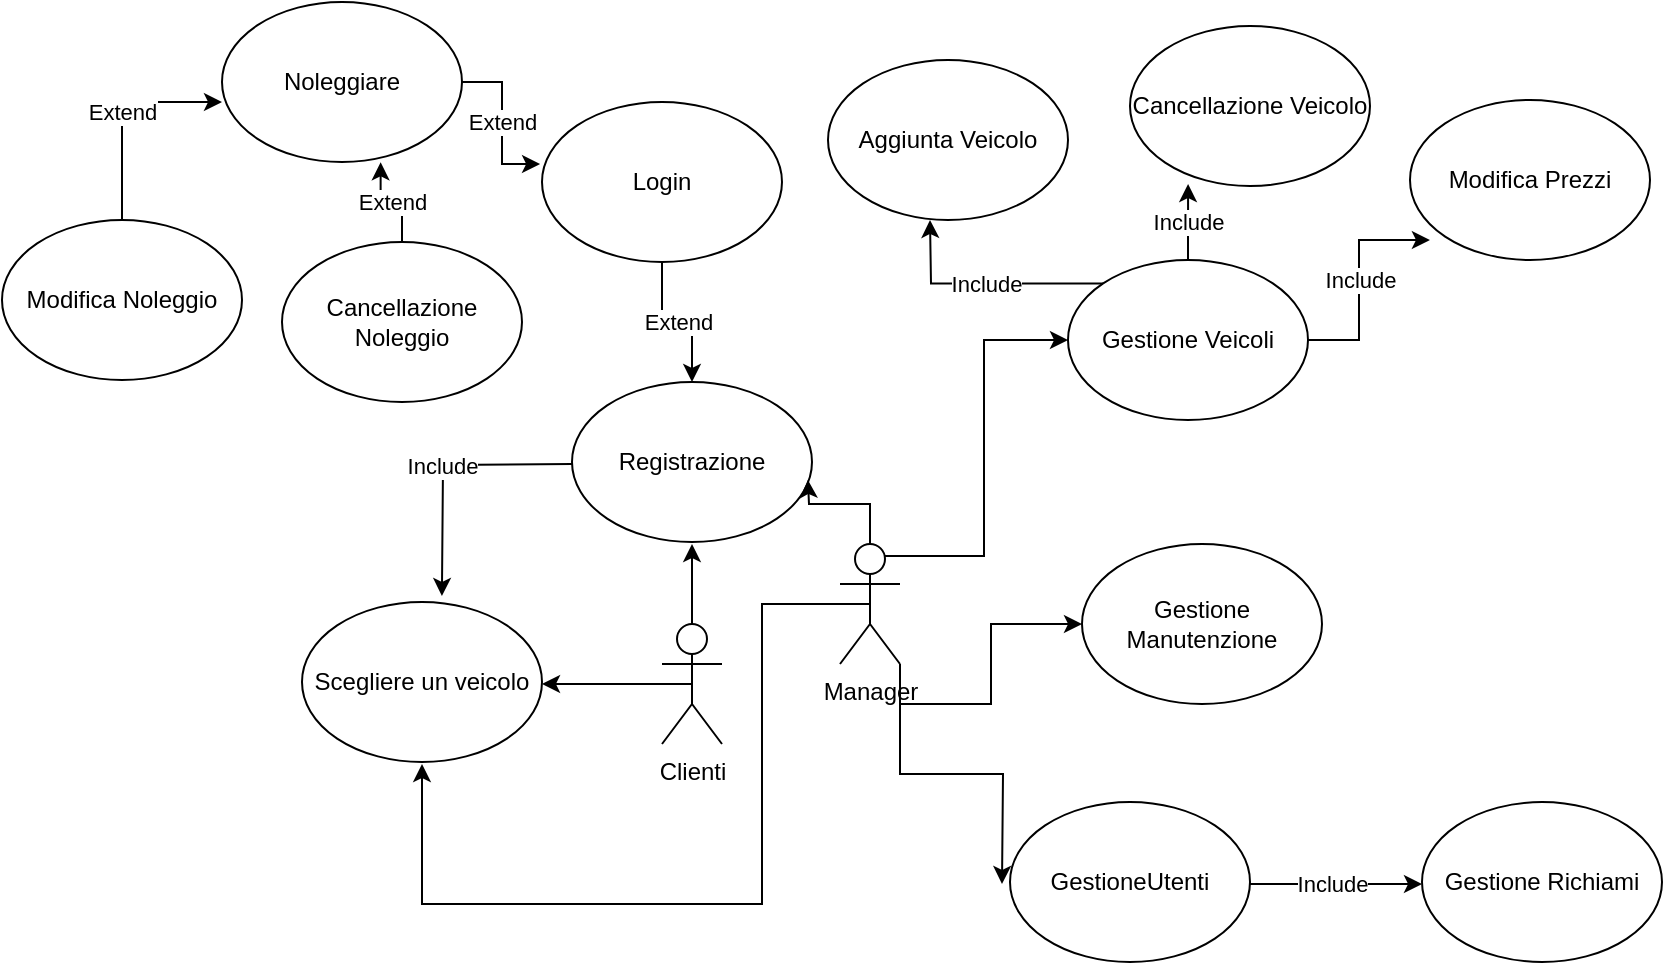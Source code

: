 <mxfile version="22.1.1" type="device">
  <diagram name="Pagina-1" id="oYmw4FmQ7esu5DcY-_e0">
    <mxGraphModel dx="2261" dy="782" grid="1" gridSize="10" guides="1" tooltips="1" connect="1" arrows="1" fold="1" page="1" pageScale="1" pageWidth="827" pageHeight="1169" math="0" shadow="0">
      <root>
        <mxCell id="0" />
        <mxCell id="1" parent="0" />
        <mxCell id="Vn8NmuWEjuLYBDRYEsP--19" style="edgeStyle=orthogonalEdgeStyle;rounded=0;orthogonalLoop=1;jettySize=auto;html=1;exitX=0.5;exitY=0.5;exitDx=0;exitDy=0;exitPerimeter=0;entryX=1;entryY=0.5;entryDx=0;entryDy=0;" parent="1" source="Vn8NmuWEjuLYBDRYEsP--21" edge="1">
          <mxGeometry relative="1" as="geometry">
            <mxPoint x="250" y="351" as="targetPoint" />
          </mxGeometry>
        </mxCell>
        <mxCell id="Vn8NmuWEjuLYBDRYEsP--20" style="edgeStyle=orthogonalEdgeStyle;rounded=0;orthogonalLoop=1;jettySize=auto;html=1;exitX=0.5;exitY=0;exitDx=0;exitDy=0;exitPerimeter=0;entryX=0.5;entryY=1;entryDx=0;entryDy=0;" parent="1" source="Vn8NmuWEjuLYBDRYEsP--21" edge="1">
          <mxGeometry relative="1" as="geometry">
            <mxPoint x="325" y="281" as="targetPoint" />
          </mxGeometry>
        </mxCell>
        <mxCell id="Vn8NmuWEjuLYBDRYEsP--21" value="Clienti" style="shape=umlActor;verticalLabelPosition=bottom;verticalAlign=top;html=1;outlineConnect=0;" parent="1" vertex="1">
          <mxGeometry x="310" y="321" width="30" height="60" as="geometry" />
        </mxCell>
        <mxCell id="Vn8NmuWEjuLYBDRYEsP--22" style="edgeStyle=orthogonalEdgeStyle;rounded=0;orthogonalLoop=1;jettySize=auto;html=1;exitX=0.5;exitY=0.5;exitDx=0;exitDy=0;exitPerimeter=0;entryX=0.5;entryY=1;entryDx=0;entryDy=0;" parent="1" source="Vn8NmuWEjuLYBDRYEsP--26" edge="1">
          <mxGeometry relative="1" as="geometry">
            <Array as="points">
              <mxPoint x="360" y="311" />
              <mxPoint x="360" y="461" />
              <mxPoint x="190" y="461" />
            </Array>
            <mxPoint x="190.0" y="391" as="targetPoint" />
          </mxGeometry>
        </mxCell>
        <mxCell id="Vn8NmuWEjuLYBDRYEsP--23" style="edgeStyle=orthogonalEdgeStyle;rounded=0;orthogonalLoop=1;jettySize=auto;html=1;exitX=1;exitY=1;exitDx=0;exitDy=0;exitPerimeter=0;entryX=0;entryY=0.5;entryDx=0;entryDy=0;" parent="1" source="Vn8NmuWEjuLYBDRYEsP--26" edge="1">
          <mxGeometry relative="1" as="geometry">
            <mxPoint x="480" y="451" as="targetPoint" />
          </mxGeometry>
        </mxCell>
        <mxCell id="Vn8NmuWEjuLYBDRYEsP--24" style="edgeStyle=orthogonalEdgeStyle;rounded=0;orthogonalLoop=1;jettySize=auto;html=1;exitX=0.75;exitY=0.1;exitDx=0;exitDy=0;exitPerimeter=0;entryX=0;entryY=0.5;entryDx=0;entryDy=0;" parent="1" source="Vn8NmuWEjuLYBDRYEsP--26" target="Vn8NmuWEjuLYBDRYEsP--29" edge="1">
          <mxGeometry relative="1" as="geometry" />
        </mxCell>
        <mxCell id="Vn8NmuWEjuLYBDRYEsP--25" style="edgeStyle=orthogonalEdgeStyle;rounded=0;orthogonalLoop=1;jettySize=auto;html=1;exitX=1;exitY=1;exitDx=0;exitDy=0;exitPerimeter=0;entryX=0;entryY=0.5;entryDx=0;entryDy=0;" parent="1" source="Vn8NmuWEjuLYBDRYEsP--26" target="Vn8NmuWEjuLYBDRYEsP--37" edge="1">
          <mxGeometry relative="1" as="geometry" />
        </mxCell>
        <mxCell id="Vn8NmuWEjuLYBDRYEsP--26" value="Manager" style="shape=umlActor;verticalLabelPosition=bottom;verticalAlign=top;html=1;outlineConnect=0;" parent="1" vertex="1">
          <mxGeometry x="399" y="281" width="30" height="60" as="geometry" />
        </mxCell>
        <mxCell id="Vn8NmuWEjuLYBDRYEsP--27" value="Scegliere un veicolo" style="ellipse;whiteSpace=wrap;html=1;" parent="1" vertex="1">
          <mxGeometry x="130" y="310" width="120" height="80" as="geometry" />
        </mxCell>
        <mxCell id="Vn8NmuWEjuLYBDRYEsP--28" value="Include" style="edgeStyle=orthogonalEdgeStyle;rounded=0;orthogonalLoop=1;jettySize=auto;html=1;exitX=0;exitY=0;exitDx=0;exitDy=0;" parent="1" source="Vn8NmuWEjuLYBDRYEsP--29" edge="1">
          <mxGeometry relative="1" as="geometry">
            <mxPoint x="444" y="119" as="targetPoint" />
          </mxGeometry>
        </mxCell>
        <mxCell id="Vn8NmuWEjuLYBDRYEsP--29" value="Gestione Veicoli" style="ellipse;whiteSpace=wrap;html=1;" parent="1" vertex="1">
          <mxGeometry x="513" y="139" width="120" height="80" as="geometry" />
        </mxCell>
        <mxCell id="Vn8NmuWEjuLYBDRYEsP--32" value="Aggiunta Veicolo" style="ellipse;whiteSpace=wrap;html=1;" parent="1" vertex="1">
          <mxGeometry x="393" y="39" width="120" height="80" as="geometry" />
        </mxCell>
        <mxCell id="Vn8NmuWEjuLYBDRYEsP--33" value="Include" style="edgeStyle=orthogonalEdgeStyle;rounded=0;orthogonalLoop=1;jettySize=auto;html=1;exitX=1;exitY=0.5;exitDx=0;exitDy=0;entryX=0;entryY=0.5;entryDx=0;entryDy=0;" parent="1" edge="1">
          <mxGeometry relative="1" as="geometry">
            <mxPoint x="600" y="451" as="sourcePoint" />
            <mxPoint x="690" y="451" as="targetPoint" />
          </mxGeometry>
        </mxCell>
        <mxCell id="Vn8NmuWEjuLYBDRYEsP--34" value="GestioneUtenti" style="ellipse;whiteSpace=wrap;html=1;" parent="1" vertex="1">
          <mxGeometry x="484" y="410" width="120" height="80" as="geometry" />
        </mxCell>
        <mxCell id="Vn8NmuWEjuLYBDRYEsP--35" value="Gestione Richiami" style="ellipse;whiteSpace=wrap;html=1;" parent="1" vertex="1">
          <mxGeometry x="690" y="410" width="120" height="80" as="geometry" />
        </mxCell>
        <mxCell id="Vn8NmuWEjuLYBDRYEsP--36" value="Noleggiare" style="ellipse;whiteSpace=wrap;html=1;" parent="1" vertex="1">
          <mxGeometry x="90" y="10" width="120" height="80" as="geometry" />
        </mxCell>
        <mxCell id="Vn8NmuWEjuLYBDRYEsP--37" value="Gestione Manutenzione" style="ellipse;whiteSpace=wrap;html=1;" parent="1" vertex="1">
          <mxGeometry x="520" y="281" width="120" height="80" as="geometry" />
        </mxCell>
        <mxCell id="Vn8NmuWEjuLYBDRYEsP--38" value="Registrazione" style="ellipse;whiteSpace=wrap;html=1;" parent="1" vertex="1">
          <mxGeometry x="265" y="200" width="120" height="80" as="geometry" />
        </mxCell>
        <mxCell id="Vn8NmuWEjuLYBDRYEsP--39" value="Extend" style="edgeStyle=orthogonalEdgeStyle;rounded=0;orthogonalLoop=1;jettySize=auto;html=1;exitX=0.5;exitY=1;exitDx=0;exitDy=0;entryX=0.5;entryY=0;entryDx=0;entryDy=0;" parent="1" source="Vn8NmuWEjuLYBDRYEsP--40" target="Vn8NmuWEjuLYBDRYEsP--38" edge="1">
          <mxGeometry relative="1" as="geometry" />
        </mxCell>
        <mxCell id="Vn8NmuWEjuLYBDRYEsP--40" value="Login" style="ellipse;whiteSpace=wrap;html=1;" parent="1" vertex="1">
          <mxGeometry x="250" y="60" width="120" height="80" as="geometry" />
        </mxCell>
        <mxCell id="Vn8NmuWEjuLYBDRYEsP--41" value="Extend" style="edgeStyle=orthogonalEdgeStyle;rounded=0;orthogonalLoop=1;jettySize=auto;html=1;exitX=1;exitY=0.5;exitDx=0;exitDy=0;entryX=-0.008;entryY=0.388;entryDx=0;entryDy=0;entryPerimeter=0;" parent="1" source="Vn8NmuWEjuLYBDRYEsP--36" target="Vn8NmuWEjuLYBDRYEsP--40" edge="1">
          <mxGeometry relative="1" as="geometry" />
        </mxCell>
        <mxCell id="Vn8NmuWEjuLYBDRYEsP--42" style="edgeStyle=orthogonalEdgeStyle;rounded=0;orthogonalLoop=1;jettySize=auto;html=1;exitX=0.5;exitY=0;exitDx=0;exitDy=0;exitPerimeter=0;entryX=0.983;entryY=0.6;entryDx=0;entryDy=0;entryPerimeter=0;" parent="1" source="Vn8NmuWEjuLYBDRYEsP--26" edge="1">
          <mxGeometry relative="1" as="geometry">
            <mxPoint x="382.96" y="249.0" as="targetPoint" />
          </mxGeometry>
        </mxCell>
        <mxCell id="Vn8NmuWEjuLYBDRYEsP--43" value="Include" style="edgeStyle=orthogonalEdgeStyle;rounded=0;orthogonalLoop=1;jettySize=auto;html=1;exitX=0;exitY=0.5;exitDx=0;exitDy=0;entryX=0.583;entryY=-0.05;entryDx=0;entryDy=0;entryPerimeter=0;" parent="1" edge="1">
          <mxGeometry relative="1" as="geometry">
            <mxPoint x="265" y="241" as="sourcePoint" />
            <mxPoint x="199.96" y="307" as="targetPoint" />
          </mxGeometry>
        </mxCell>
        <mxCell id="Vn8NmuWEjuLYBDRYEsP--44" value="Cancellazione Veicolo" style="ellipse;whiteSpace=wrap;html=1;" parent="1" vertex="1">
          <mxGeometry x="544" y="22" width="120" height="80" as="geometry" />
        </mxCell>
        <mxCell id="Vn8NmuWEjuLYBDRYEsP--45" value="Modifica Prezzi" style="ellipse;whiteSpace=wrap;html=1;" parent="1" vertex="1">
          <mxGeometry x="684" y="59" width="120" height="80" as="geometry" />
        </mxCell>
        <mxCell id="Vn8NmuWEjuLYBDRYEsP--46" value="Include" style="edgeStyle=orthogonalEdgeStyle;rounded=0;orthogonalLoop=1;jettySize=auto;html=1;exitX=0.5;exitY=0;exitDx=0;exitDy=0;entryX=0.242;entryY=0.988;entryDx=0;entryDy=0;entryPerimeter=0;" parent="1" source="Vn8NmuWEjuLYBDRYEsP--29" target="Vn8NmuWEjuLYBDRYEsP--44" edge="1">
          <mxGeometry relative="1" as="geometry" />
        </mxCell>
        <mxCell id="Vn8NmuWEjuLYBDRYEsP--47" value="Include" style="edgeStyle=orthogonalEdgeStyle;rounded=0;orthogonalLoop=1;jettySize=auto;html=1;exitX=1;exitY=0.5;exitDx=0;exitDy=0;entryX=0.083;entryY=0.875;entryDx=0;entryDy=0;entryPerimeter=0;" parent="1" source="Vn8NmuWEjuLYBDRYEsP--29" target="Vn8NmuWEjuLYBDRYEsP--45" edge="1">
          <mxGeometry relative="1" as="geometry" />
        </mxCell>
        <mxCell id="Vn8NmuWEjuLYBDRYEsP--48" value="Modifica Noleggio" style="ellipse;whiteSpace=wrap;html=1;" parent="1" vertex="1">
          <mxGeometry x="-20" y="119" width="120" height="80" as="geometry" />
        </mxCell>
        <mxCell id="Vn8NmuWEjuLYBDRYEsP--49" value="Cancellazione Noleggio" style="ellipse;whiteSpace=wrap;html=1;" parent="1" vertex="1">
          <mxGeometry x="120" y="130" width="120" height="80" as="geometry" />
        </mxCell>
        <mxCell id="Vn8NmuWEjuLYBDRYEsP--50" value="Extend" style="edgeStyle=orthogonalEdgeStyle;rounded=0;orthogonalLoop=1;jettySize=auto;html=1;exitX=0.5;exitY=0;exitDx=0;exitDy=0;entryX=0;entryY=0.625;entryDx=0;entryDy=0;entryPerimeter=0;" parent="1" source="Vn8NmuWEjuLYBDRYEsP--48" target="Vn8NmuWEjuLYBDRYEsP--36" edge="1">
          <mxGeometry relative="1" as="geometry" />
        </mxCell>
        <mxCell id="Vn8NmuWEjuLYBDRYEsP--51" value="Extend" style="edgeStyle=orthogonalEdgeStyle;rounded=0;orthogonalLoop=1;jettySize=auto;html=1;exitX=0.5;exitY=0;exitDx=0;exitDy=0;entryX=0.661;entryY=1.002;entryDx=0;entryDy=0;entryPerimeter=0;" parent="1" source="Vn8NmuWEjuLYBDRYEsP--49" target="Vn8NmuWEjuLYBDRYEsP--36" edge="1">
          <mxGeometry relative="1" as="geometry" />
        </mxCell>
      </root>
    </mxGraphModel>
  </diagram>
</mxfile>
